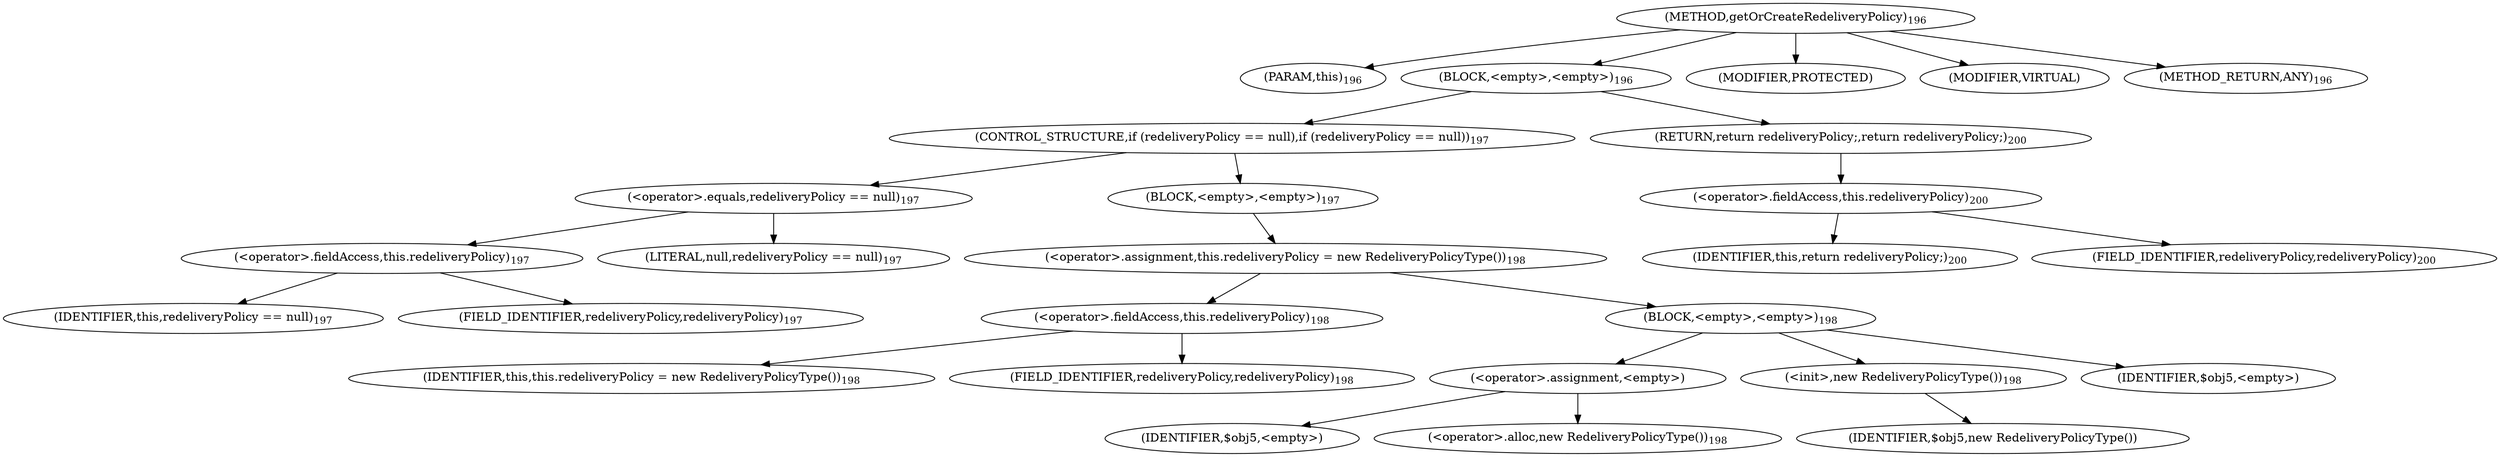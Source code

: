 digraph "getOrCreateRedeliveryPolicy" {  
"511" [label = <(METHOD,getOrCreateRedeliveryPolicy)<SUB>196</SUB>> ]
"512" [label = <(PARAM,this)<SUB>196</SUB>> ]
"513" [label = <(BLOCK,&lt;empty&gt;,&lt;empty&gt;)<SUB>196</SUB>> ]
"514" [label = <(CONTROL_STRUCTURE,if (redeliveryPolicy == null),if (redeliveryPolicy == null))<SUB>197</SUB>> ]
"515" [label = <(&lt;operator&gt;.equals,redeliveryPolicy == null)<SUB>197</SUB>> ]
"516" [label = <(&lt;operator&gt;.fieldAccess,this.redeliveryPolicy)<SUB>197</SUB>> ]
"517" [label = <(IDENTIFIER,this,redeliveryPolicy == null)<SUB>197</SUB>> ]
"518" [label = <(FIELD_IDENTIFIER,redeliveryPolicy,redeliveryPolicy)<SUB>197</SUB>> ]
"519" [label = <(LITERAL,null,redeliveryPolicy == null)<SUB>197</SUB>> ]
"520" [label = <(BLOCK,&lt;empty&gt;,&lt;empty&gt;)<SUB>197</SUB>> ]
"521" [label = <(&lt;operator&gt;.assignment,this.redeliveryPolicy = new RedeliveryPolicyType())<SUB>198</SUB>> ]
"522" [label = <(&lt;operator&gt;.fieldAccess,this.redeliveryPolicy)<SUB>198</SUB>> ]
"523" [label = <(IDENTIFIER,this,this.redeliveryPolicy = new RedeliveryPolicyType())<SUB>198</SUB>> ]
"524" [label = <(FIELD_IDENTIFIER,redeliveryPolicy,redeliveryPolicy)<SUB>198</SUB>> ]
"525" [label = <(BLOCK,&lt;empty&gt;,&lt;empty&gt;)<SUB>198</SUB>> ]
"526" [label = <(&lt;operator&gt;.assignment,&lt;empty&gt;)> ]
"527" [label = <(IDENTIFIER,$obj5,&lt;empty&gt;)> ]
"528" [label = <(&lt;operator&gt;.alloc,new RedeliveryPolicyType())<SUB>198</SUB>> ]
"529" [label = <(&lt;init&gt;,new RedeliveryPolicyType())<SUB>198</SUB>> ]
"530" [label = <(IDENTIFIER,$obj5,new RedeliveryPolicyType())> ]
"531" [label = <(IDENTIFIER,$obj5,&lt;empty&gt;)> ]
"532" [label = <(RETURN,return redeliveryPolicy;,return redeliveryPolicy;)<SUB>200</SUB>> ]
"533" [label = <(&lt;operator&gt;.fieldAccess,this.redeliveryPolicy)<SUB>200</SUB>> ]
"534" [label = <(IDENTIFIER,this,return redeliveryPolicy;)<SUB>200</SUB>> ]
"535" [label = <(FIELD_IDENTIFIER,redeliveryPolicy,redeliveryPolicy)<SUB>200</SUB>> ]
"536" [label = <(MODIFIER,PROTECTED)> ]
"537" [label = <(MODIFIER,VIRTUAL)> ]
"538" [label = <(METHOD_RETURN,ANY)<SUB>196</SUB>> ]
  "511" -> "512" 
  "511" -> "513" 
  "511" -> "536" 
  "511" -> "537" 
  "511" -> "538" 
  "513" -> "514" 
  "513" -> "532" 
  "514" -> "515" 
  "514" -> "520" 
  "515" -> "516" 
  "515" -> "519" 
  "516" -> "517" 
  "516" -> "518" 
  "520" -> "521" 
  "521" -> "522" 
  "521" -> "525" 
  "522" -> "523" 
  "522" -> "524" 
  "525" -> "526" 
  "525" -> "529" 
  "525" -> "531" 
  "526" -> "527" 
  "526" -> "528" 
  "529" -> "530" 
  "532" -> "533" 
  "533" -> "534" 
  "533" -> "535" 
}
